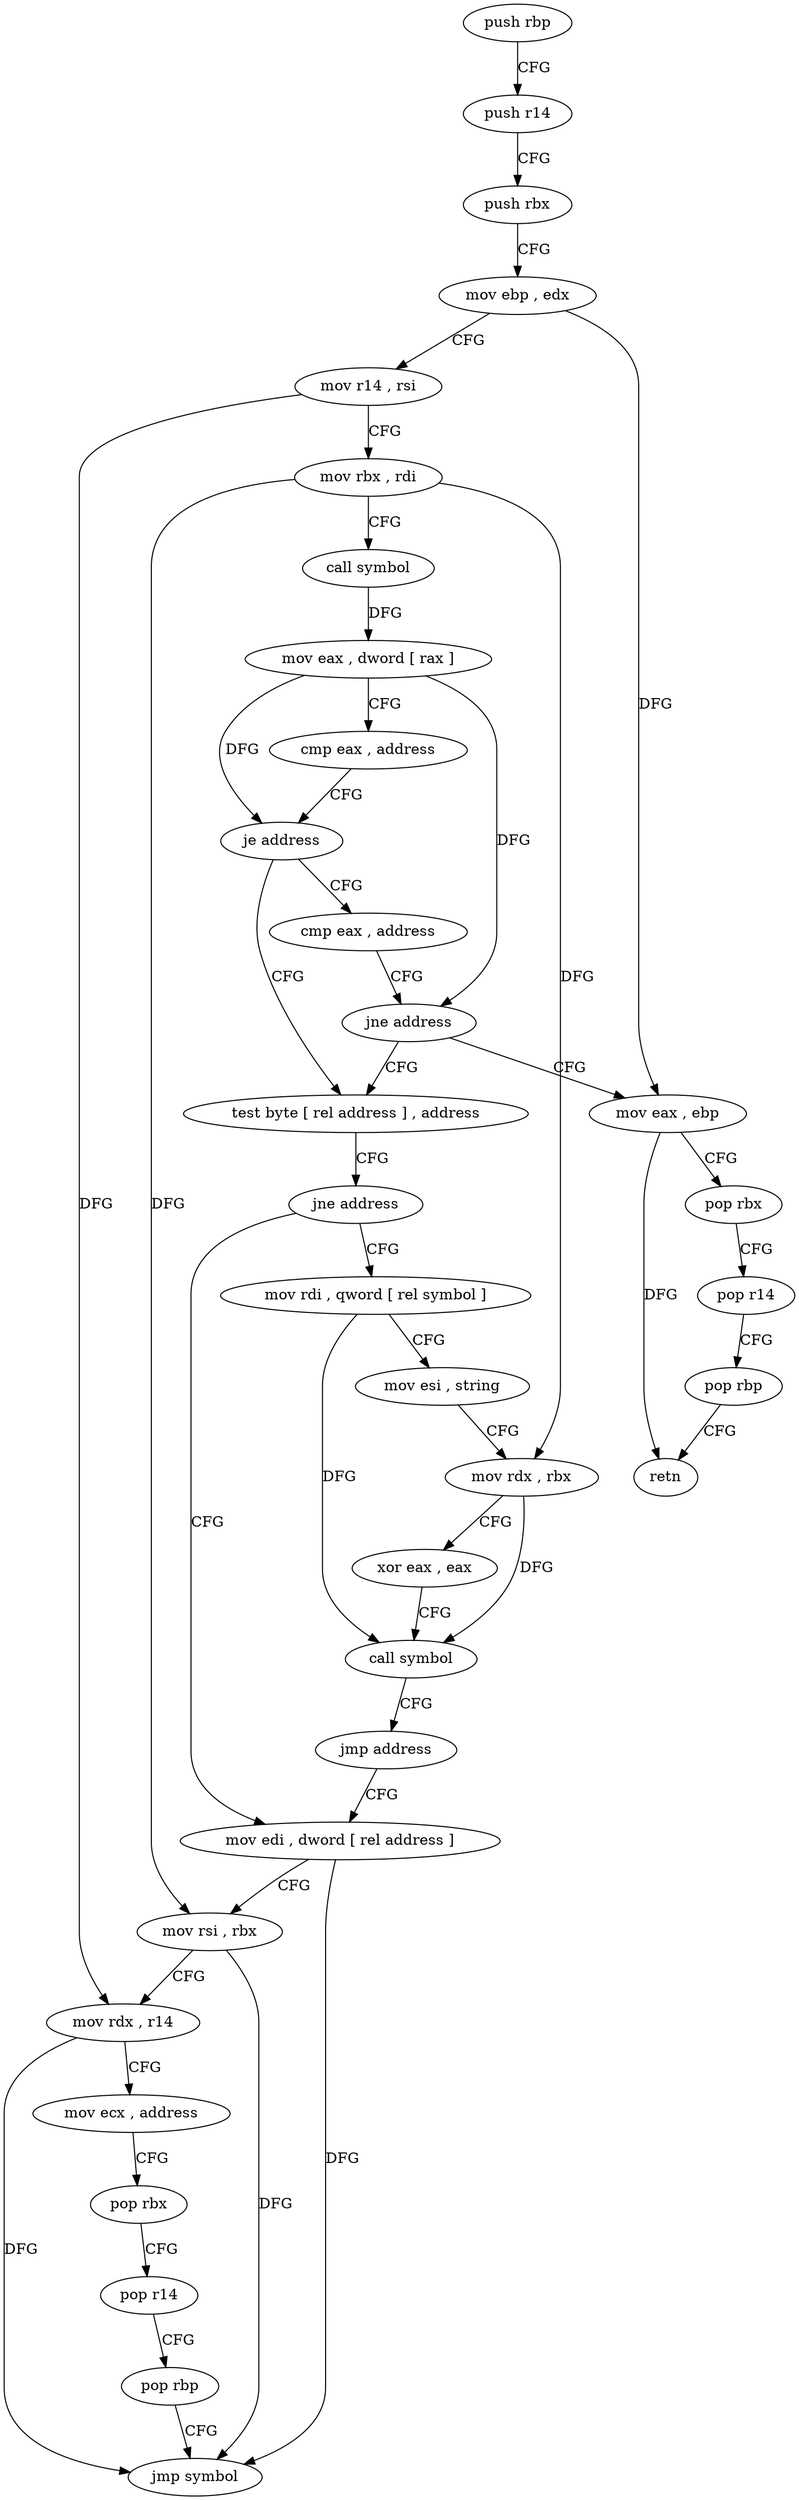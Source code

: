 digraph "func" {
"4228368" [label = "push rbp" ]
"4228369" [label = "push r14" ]
"4228371" [label = "push rbx" ]
"4228372" [label = "mov ebp , edx" ]
"4228374" [label = "mov r14 , rsi" ]
"4228377" [label = "mov rbx , rdi" ]
"4228380" [label = "call symbol" ]
"4228385" [label = "mov eax , dword [ rax ]" ]
"4228387" [label = "cmp eax , address" ]
"4228390" [label = "je address" ]
"4228397" [label = "test byte [ rel address ] , address" ]
"4228392" [label = "cmp eax , address" ]
"4228404" [label = "jne address" ]
"4228439" [label = "mov rdi , qword [ rel symbol ]" ]
"4228406" [label = "mov edi , dword [ rel address ]" ]
"4228395" [label = "jne address" ]
"4228432" [label = "mov eax , ebp" ]
"4228446" [label = "mov esi , string" ]
"4228451" [label = "mov rdx , rbx" ]
"4228454" [label = "xor eax , eax" ]
"4228456" [label = "call symbol" ]
"4228461" [label = "jmp address" ]
"4228412" [label = "mov rsi , rbx" ]
"4228415" [label = "mov rdx , r14" ]
"4228418" [label = "mov ecx , address" ]
"4228423" [label = "pop rbx" ]
"4228424" [label = "pop r14" ]
"4228426" [label = "pop rbp" ]
"4228427" [label = "jmp symbol" ]
"4228434" [label = "pop rbx" ]
"4228435" [label = "pop r14" ]
"4228437" [label = "pop rbp" ]
"4228438" [label = "retn" ]
"4228368" -> "4228369" [ label = "CFG" ]
"4228369" -> "4228371" [ label = "CFG" ]
"4228371" -> "4228372" [ label = "CFG" ]
"4228372" -> "4228374" [ label = "CFG" ]
"4228372" -> "4228432" [ label = "DFG" ]
"4228374" -> "4228377" [ label = "CFG" ]
"4228374" -> "4228415" [ label = "DFG" ]
"4228377" -> "4228380" [ label = "CFG" ]
"4228377" -> "4228451" [ label = "DFG" ]
"4228377" -> "4228412" [ label = "DFG" ]
"4228380" -> "4228385" [ label = "DFG" ]
"4228385" -> "4228387" [ label = "CFG" ]
"4228385" -> "4228390" [ label = "DFG" ]
"4228385" -> "4228395" [ label = "DFG" ]
"4228387" -> "4228390" [ label = "CFG" ]
"4228390" -> "4228397" [ label = "CFG" ]
"4228390" -> "4228392" [ label = "CFG" ]
"4228397" -> "4228404" [ label = "CFG" ]
"4228392" -> "4228395" [ label = "CFG" ]
"4228404" -> "4228439" [ label = "CFG" ]
"4228404" -> "4228406" [ label = "CFG" ]
"4228439" -> "4228446" [ label = "CFG" ]
"4228439" -> "4228456" [ label = "DFG" ]
"4228406" -> "4228412" [ label = "CFG" ]
"4228406" -> "4228427" [ label = "DFG" ]
"4228395" -> "4228432" [ label = "CFG" ]
"4228395" -> "4228397" [ label = "CFG" ]
"4228432" -> "4228434" [ label = "CFG" ]
"4228432" -> "4228438" [ label = "DFG" ]
"4228446" -> "4228451" [ label = "CFG" ]
"4228451" -> "4228454" [ label = "CFG" ]
"4228451" -> "4228456" [ label = "DFG" ]
"4228454" -> "4228456" [ label = "CFG" ]
"4228456" -> "4228461" [ label = "CFG" ]
"4228461" -> "4228406" [ label = "CFG" ]
"4228412" -> "4228415" [ label = "CFG" ]
"4228412" -> "4228427" [ label = "DFG" ]
"4228415" -> "4228418" [ label = "CFG" ]
"4228415" -> "4228427" [ label = "DFG" ]
"4228418" -> "4228423" [ label = "CFG" ]
"4228423" -> "4228424" [ label = "CFG" ]
"4228424" -> "4228426" [ label = "CFG" ]
"4228426" -> "4228427" [ label = "CFG" ]
"4228434" -> "4228435" [ label = "CFG" ]
"4228435" -> "4228437" [ label = "CFG" ]
"4228437" -> "4228438" [ label = "CFG" ]
}
